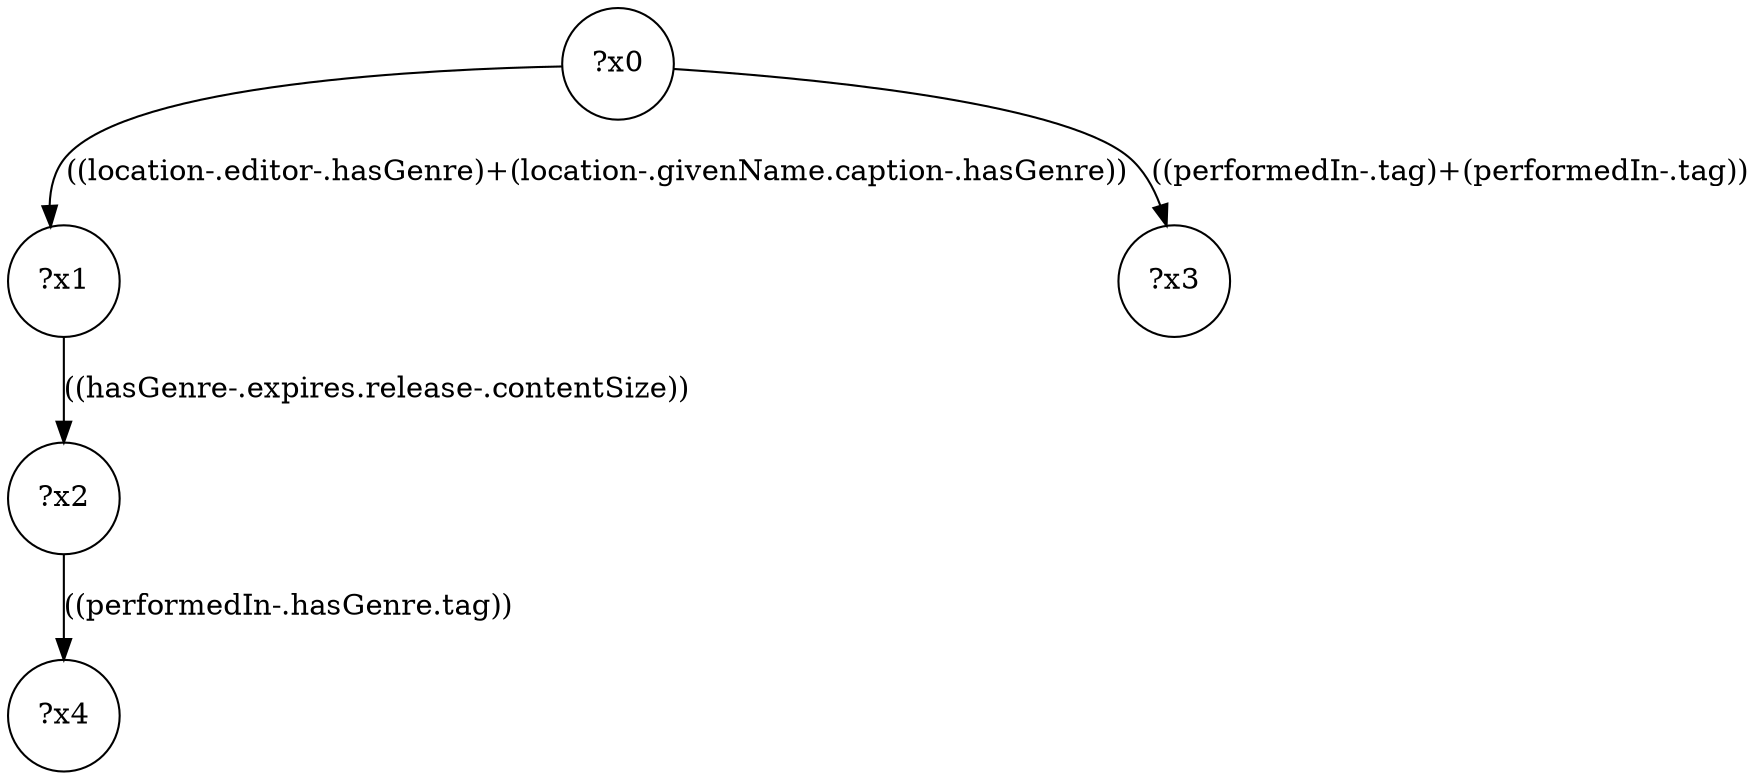 digraph g {
	x0 [shape=circle, label="?x0"];
	x1 [shape=circle, label="?x1"];
	x0 -> x1 [label="((location-.editor-.hasGenre)+(location-.givenName.caption-.hasGenre))"];
	x2 [shape=circle, label="?x2"];
	x1 -> x2 [label="((hasGenre-.expires.release-.contentSize))"];
	x3 [shape=circle, label="?x3"];
	x0 -> x3 [label="((performedIn-.tag)+(performedIn-.tag))"];
	x4 [shape=circle, label="?x4"];
	x2 -> x4 [label="((performedIn-.hasGenre.tag))"];
}
